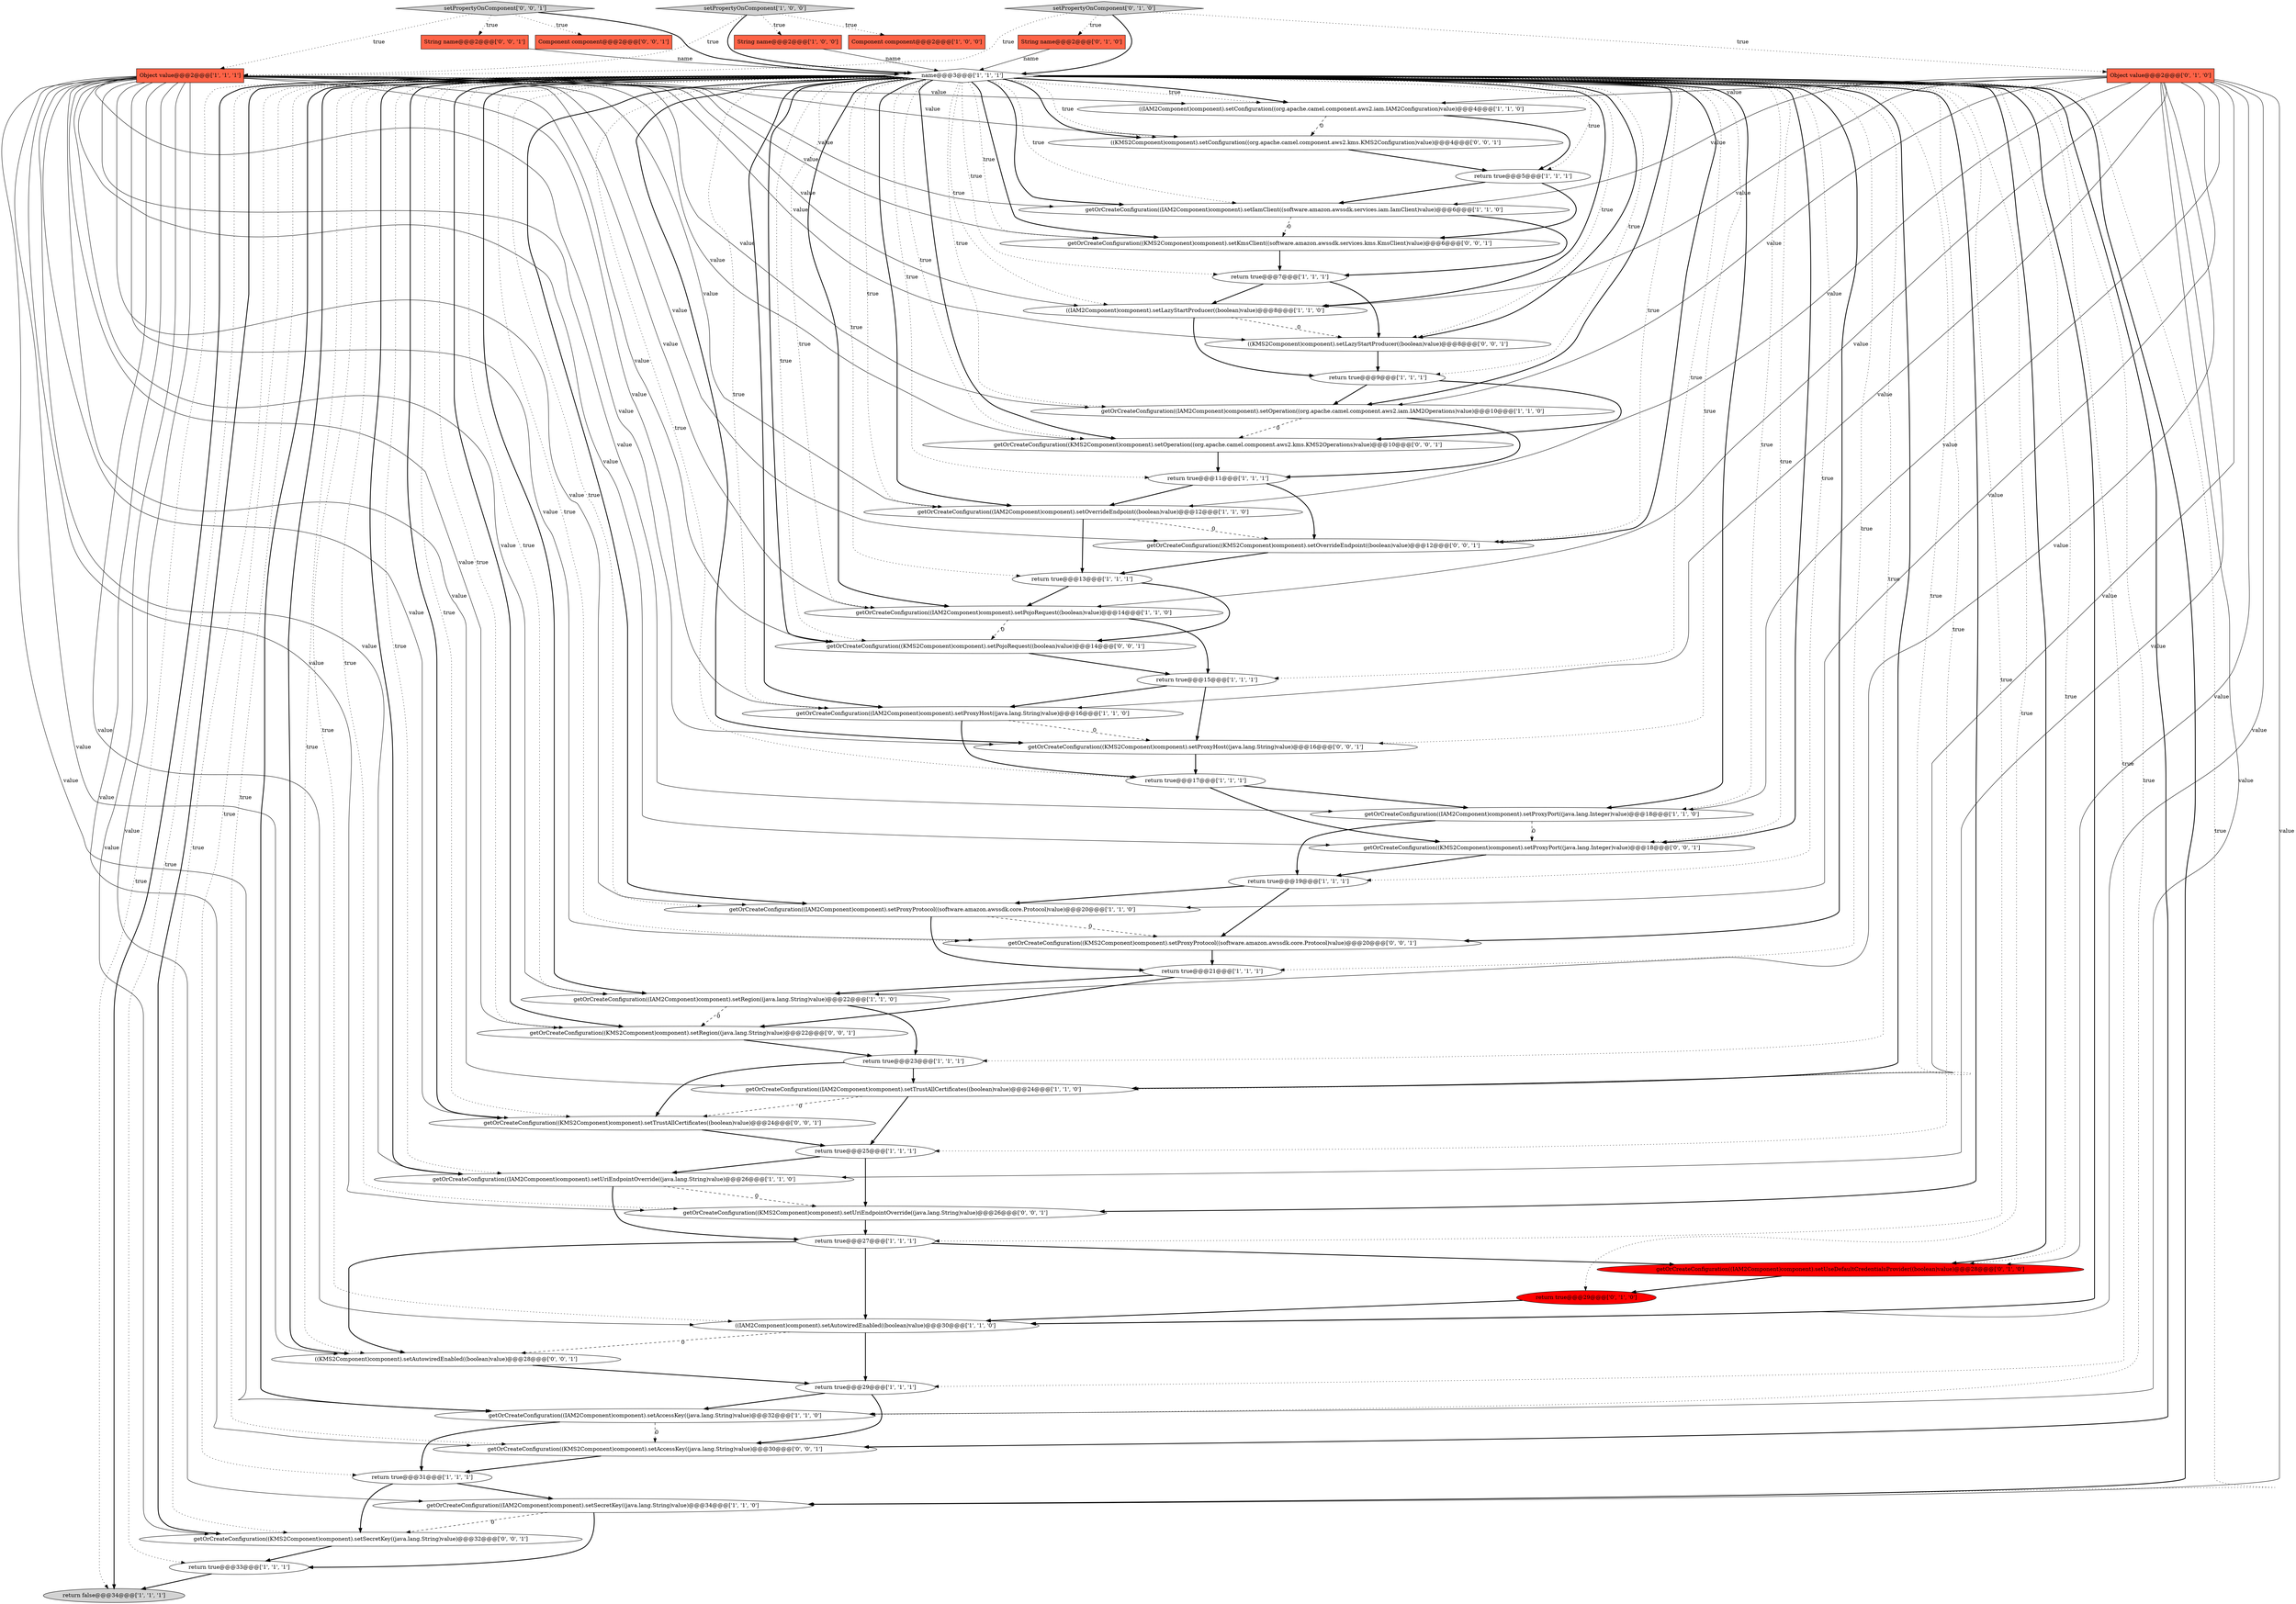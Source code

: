 digraph {
11 [style = filled, label = "name@@@3@@@['1', '1', '1']", fillcolor = white, shape = diamond image = "AAA0AAABBB1BBB"];
18 [style = filled, label = "return true@@@13@@@['1', '1', '1']", fillcolor = white, shape = ellipse image = "AAA0AAABBB1BBB"];
33 [style = filled, label = "Object value@@@2@@@['1', '1', '1']", fillcolor = tomato, shape = box image = "AAA0AAABBB1BBB"];
8 [style = filled, label = "getOrCreateConfiguration((IAM2Component)component).setPojoRequest((boolean)value)@@@14@@@['1', '1', '0']", fillcolor = white, shape = ellipse image = "AAA0AAABBB1BBB"];
38 [style = filled, label = "setPropertyOnComponent['0', '1', '0']", fillcolor = lightgray, shape = diamond image = "AAA0AAABBB2BBB"];
37 [style = filled, label = "String name@@@2@@@['0', '1', '0']", fillcolor = tomato, shape = box image = "AAA0AAABBB2BBB"];
1 [style = filled, label = "return true@@@11@@@['1', '1', '1']", fillcolor = white, shape = ellipse image = "AAA0AAABBB1BBB"];
6 [style = filled, label = "return true@@@33@@@['1', '1', '1']", fillcolor = white, shape = ellipse image = "AAA0AAABBB1BBB"];
34 [style = filled, label = "((IAM2Component)component).setConfiguration((org.apache.camel.component.aws2.iam.IAM2Configuration)value)@@@4@@@['1', '1', '0']", fillcolor = white, shape = ellipse image = "AAA0AAABBB1BBB"];
52 [style = filled, label = "getOrCreateConfiguration((KMS2Component)component).setRegion((java.lang.String)value)@@@22@@@['0', '0', '1']", fillcolor = white, shape = ellipse image = "AAA0AAABBB3BBB"];
16 [style = filled, label = "return true@@@29@@@['1', '1', '1']", fillcolor = white, shape = ellipse image = "AAA0AAABBB1BBB"];
19 [style = filled, label = "Component component@@@2@@@['1', '0', '0']", fillcolor = tomato, shape = box image = "AAA0AAABBB1BBB"];
47 [style = filled, label = "Component component@@@2@@@['0', '0', '1']", fillcolor = tomato, shape = box image = "AAA0AAABBB3BBB"];
22 [style = filled, label = "return true@@@9@@@['1', '1', '1']", fillcolor = white, shape = ellipse image = "AAA0AAABBB1BBB"];
42 [style = filled, label = "getOrCreateConfiguration((KMS2Component)component).setProxyProtocol((software.amazon.awssdk.core.Protocol)value)@@@20@@@['0', '0', '1']", fillcolor = white, shape = ellipse image = "AAA0AAABBB3BBB"];
35 [style = filled, label = "getOrCreateConfiguration((IAM2Component)component).setOperation((org.apache.camel.component.aws2.iam.IAM2Operations)value)@@@10@@@['1', '1', '0']", fillcolor = white, shape = ellipse image = "AAA0AAABBB1BBB"];
36 [style = filled, label = "getOrCreateConfiguration((IAM2Component)component).setUseDefaultCredentialsProvider((boolean)value)@@@28@@@['0', '1', '0']", fillcolor = red, shape = ellipse image = "AAA1AAABBB2BBB"];
49 [style = filled, label = "((KMS2Component)component).setConfiguration((org.apache.camel.component.aws2.kms.KMS2Configuration)value)@@@4@@@['0', '0', '1']", fillcolor = white, shape = ellipse image = "AAA0AAABBB3BBB"];
12 [style = filled, label = "return true@@@5@@@['1', '1', '1']", fillcolor = white, shape = ellipse image = "AAA0AAABBB1BBB"];
3 [style = filled, label = "getOrCreateConfiguration((IAM2Component)component).setIamClient((software.amazon.awssdk.services.iam.IamClient)value)@@@6@@@['1', '1', '0']", fillcolor = white, shape = ellipse image = "AAA0AAABBB1BBB"];
17 [style = filled, label = "return true@@@31@@@['1', '1', '1']", fillcolor = white, shape = ellipse image = "AAA0AAABBB1BBB"];
41 [style = filled, label = "getOrCreateConfiguration((KMS2Component)component).setOverrideEndpoint((boolean)value)@@@12@@@['0', '0', '1']", fillcolor = white, shape = ellipse image = "AAA0AAABBB3BBB"];
9 [style = filled, label = "((IAM2Component)component).setAutowiredEnabled((boolean)value)@@@30@@@['1', '1', '0']", fillcolor = white, shape = ellipse image = "AAA0AAABBB1BBB"];
5 [style = filled, label = "getOrCreateConfiguration((IAM2Component)component).setOverrideEndpoint((boolean)value)@@@12@@@['1', '1', '0']", fillcolor = white, shape = ellipse image = "AAA0AAABBB1BBB"];
28 [style = filled, label = "getOrCreateConfiguration((IAM2Component)component).setAccessKey((java.lang.String)value)@@@32@@@['1', '1', '0']", fillcolor = white, shape = ellipse image = "AAA0AAABBB1BBB"];
20 [style = filled, label = "getOrCreateConfiguration((IAM2Component)component).setProxyHost((java.lang.String)value)@@@16@@@['1', '1', '0']", fillcolor = white, shape = ellipse image = "AAA0AAABBB1BBB"];
43 [style = filled, label = "getOrCreateConfiguration((KMS2Component)component).setKmsClient((software.amazon.awssdk.services.kms.KmsClient)value)@@@6@@@['0', '0', '1']", fillcolor = white, shape = ellipse image = "AAA0AAABBB3BBB"];
25 [style = filled, label = "return true@@@21@@@['1', '1', '1']", fillcolor = white, shape = ellipse image = "AAA0AAABBB1BBB"];
30 [style = filled, label = "getOrCreateConfiguration((IAM2Component)component).setSecretKey((java.lang.String)value)@@@34@@@['1', '1', '0']", fillcolor = white, shape = ellipse image = "AAA0AAABBB1BBB"];
50 [style = filled, label = "getOrCreateConfiguration((KMS2Component)component).setTrustAllCertificates((boolean)value)@@@24@@@['0', '0', '1']", fillcolor = white, shape = ellipse image = "AAA0AAABBB3BBB"];
58 [style = filled, label = "getOrCreateConfiguration((KMS2Component)component).setPojoRequest((boolean)value)@@@14@@@['0', '0', '1']", fillcolor = white, shape = ellipse image = "AAA0AAABBB3BBB"];
23 [style = filled, label = "getOrCreateConfiguration((IAM2Component)component).setProxyPort((java.lang.Integer)value)@@@18@@@['1', '1', '0']", fillcolor = white, shape = ellipse image = "AAA0AAABBB1BBB"];
54 [style = filled, label = "getOrCreateConfiguration((KMS2Component)component).setProxyPort((java.lang.Integer)value)@@@18@@@['0', '0', '1']", fillcolor = white, shape = ellipse image = "AAA0AAABBB3BBB"];
55 [style = filled, label = "((KMS2Component)component).setAutowiredEnabled((boolean)value)@@@28@@@['0', '0', '1']", fillcolor = white, shape = ellipse image = "AAA0AAABBB3BBB"];
57 [style = filled, label = "setPropertyOnComponent['0', '0', '1']", fillcolor = lightgray, shape = diamond image = "AAA0AAABBB3BBB"];
31 [style = filled, label = "return true@@@25@@@['1', '1', '1']", fillcolor = white, shape = ellipse image = "AAA0AAABBB1BBB"];
39 [style = filled, label = "Object value@@@2@@@['0', '1', '0']", fillcolor = tomato, shape = box image = "AAA0AAABBB2BBB"];
0 [style = filled, label = "return true@@@27@@@['1', '1', '1']", fillcolor = white, shape = ellipse image = "AAA0AAABBB1BBB"];
56 [style = filled, label = "getOrCreateConfiguration((KMS2Component)component).setProxyHost((java.lang.String)value)@@@16@@@['0', '0', '1']", fillcolor = white, shape = ellipse image = "AAA0AAABBB3BBB"];
40 [style = filled, label = "return true@@@29@@@['0', '1', '0']", fillcolor = red, shape = ellipse image = "AAA1AAABBB2BBB"];
7 [style = filled, label = "return false@@@34@@@['1', '1', '1']", fillcolor = lightgray, shape = ellipse image = "AAA0AAABBB1BBB"];
32 [style = filled, label = "getOrCreateConfiguration((IAM2Component)component).setUriEndpointOverride((java.lang.String)value)@@@26@@@['1', '1', '0']", fillcolor = white, shape = ellipse image = "AAA0AAABBB1BBB"];
45 [style = filled, label = "getOrCreateConfiguration((KMS2Component)component).setOperation((org.apache.camel.component.aws2.kms.KMS2Operations)value)@@@10@@@['0', '0', '1']", fillcolor = white, shape = ellipse image = "AAA0AAABBB3BBB"];
29 [style = filled, label = "String name@@@2@@@['1', '0', '0']", fillcolor = tomato, shape = box image = "AAA0AAABBB1BBB"];
51 [style = filled, label = "((KMS2Component)component).setLazyStartProducer((boolean)value)@@@8@@@['0', '0', '1']", fillcolor = white, shape = ellipse image = "AAA0AAABBB3BBB"];
2 [style = filled, label = "getOrCreateConfiguration((IAM2Component)component).setRegion((java.lang.String)value)@@@22@@@['1', '1', '0']", fillcolor = white, shape = ellipse image = "AAA0AAABBB1BBB"];
27 [style = filled, label = "getOrCreateConfiguration((IAM2Component)component).setProxyProtocol((software.amazon.awssdk.core.Protocol)value)@@@20@@@['1', '1', '0']", fillcolor = white, shape = ellipse image = "AAA0AAABBB1BBB"];
46 [style = filled, label = "getOrCreateConfiguration((KMS2Component)component).setSecretKey((java.lang.String)value)@@@32@@@['0', '0', '1']", fillcolor = white, shape = ellipse image = "AAA0AAABBB3BBB"];
4 [style = filled, label = "return true@@@19@@@['1', '1', '1']", fillcolor = white, shape = ellipse image = "AAA0AAABBB1BBB"];
14 [style = filled, label = "((IAM2Component)component).setLazyStartProducer((boolean)value)@@@8@@@['1', '1', '0']", fillcolor = white, shape = ellipse image = "AAA0AAABBB1BBB"];
48 [style = filled, label = "getOrCreateConfiguration((KMS2Component)component).setAccessKey((java.lang.String)value)@@@30@@@['0', '0', '1']", fillcolor = white, shape = ellipse image = "AAA0AAABBB3BBB"];
26 [style = filled, label = "return true@@@15@@@['1', '1', '1']", fillcolor = white, shape = ellipse image = "AAA0AAABBB1BBB"];
10 [style = filled, label = "return true@@@17@@@['1', '1', '1']", fillcolor = white, shape = ellipse image = "AAA0AAABBB1BBB"];
13 [style = filled, label = "setPropertyOnComponent['1', '0', '0']", fillcolor = lightgray, shape = diamond image = "AAA0AAABBB1BBB"];
15 [style = filled, label = "return true@@@7@@@['1', '1', '1']", fillcolor = white, shape = ellipse image = "AAA0AAABBB1BBB"];
44 [style = filled, label = "String name@@@2@@@['0', '0', '1']", fillcolor = tomato, shape = box image = "AAA0AAABBB3BBB"];
21 [style = filled, label = "getOrCreateConfiguration((IAM2Component)component).setTrustAllCertificates((boolean)value)@@@24@@@['1', '1', '0']", fillcolor = white, shape = ellipse image = "AAA0AAABBB1BBB"];
53 [style = filled, label = "getOrCreateConfiguration((KMS2Component)component).setUriEndpointOverride((java.lang.String)value)@@@26@@@['0', '0', '1']", fillcolor = white, shape = ellipse image = "AAA0AAABBB3BBB"];
24 [style = filled, label = "return true@@@23@@@['1', '1', '1']", fillcolor = white, shape = ellipse image = "AAA0AAABBB1BBB"];
1->5 [style = bold, label=""];
11->52 [style = dotted, label="true"];
21->50 [style = dashed, label="0"];
33->20 [style = solid, label="value"];
11->41 [style = dotted, label="true"];
25->52 [style = bold, label=""];
11->14 [style = bold, label=""];
11->51 [style = dotted, label="true"];
20->56 [style = dashed, label="0"];
11->1 [style = dotted, label="true"];
32->0 [style = bold, label=""];
10->54 [style = bold, label=""];
11->12 [style = dotted, label="true"];
38->39 [style = dotted, label="true"];
11->40 [style = dotted, label="true"];
33->56 [style = solid, label="value"];
33->3 [style = solid, label="value"];
11->46 [style = bold, label=""];
30->6 [style = bold, label=""];
11->9 [style = bold, label=""];
11->36 [style = bold, label=""];
26->56 [style = bold, label=""];
9->16 [style = bold, label=""];
33->14 [style = solid, label="value"];
33->50 [style = solid, label="value"];
52->24 [style = bold, label=""];
39->23 [style = solid, label="value"];
11->34 [style = dotted, label="true"];
11->2 [style = dotted, label="true"];
11->31 [style = dotted, label="true"];
21->31 [style = bold, label=""];
57->44 [style = dotted, label="true"];
24->21 [style = bold, label=""];
29->11 [style = solid, label="name"];
11->43 [style = dotted, label="true"];
11->0 [style = dotted, label="true"];
11->28 [style = dotted, label="true"];
11->8 [style = dotted, label="true"];
2->24 [style = bold, label=""];
11->15 [style = dotted, label="true"];
27->25 [style = bold, label=""];
39->21 [style = solid, label="value"];
5->41 [style = dashed, label="0"];
11->36 [style = dotted, label="true"];
38->33 [style = dotted, label="true"];
33->8 [style = solid, label="value"];
11->46 [style = dotted, label="true"];
33->52 [style = solid, label="value"];
11->7 [style = dotted, label="true"];
11->28 [style = bold, label=""];
39->30 [style = solid, label="value"];
49->12 [style = bold, label=""];
11->51 [style = bold, label=""];
1->41 [style = bold, label=""];
33->5 [style = solid, label="value"];
11->56 [style = bold, label=""];
11->48 [style = bold, label=""];
38->11 [style = bold, label=""];
11->10 [style = dotted, label="true"];
30->46 [style = dashed, label="0"];
46->6 [style = bold, label=""];
57->33 [style = dotted, label="true"];
11->54 [style = dotted, label="true"];
11->14 [style = dotted, label="true"];
14->22 [style = bold, label=""];
13->19 [style = dotted, label="true"];
39->8 [style = solid, label="value"];
11->35 [style = dotted, label="true"];
11->5 [style = dotted, label="true"];
11->43 [style = bold, label=""];
33->35 [style = solid, label="value"];
57->47 [style = dotted, label="true"];
48->17 [style = bold, label=""];
13->11 [style = bold, label=""];
39->27 [style = solid, label="value"];
25->2 [style = bold, label=""];
11->26 [style = dotted, label="true"];
0->36 [style = bold, label=""];
56->10 [style = bold, label=""];
45->1 [style = bold, label=""];
50->31 [style = bold, label=""];
13->29 [style = dotted, label="true"];
31->53 [style = bold, label=""];
44->11 [style = solid, label="name"];
33->51 [style = solid, label="value"];
11->16 [style = dotted, label="true"];
11->8 [style = bold, label=""];
39->5 [style = solid, label="value"];
6->7 [style = bold, label=""];
33->9 [style = solid, label="value"];
39->3 [style = solid, label="value"];
11->58 [style = bold, label=""];
11->30 [style = bold, label=""];
34->49 [style = dashed, label="0"];
11->24 [style = dotted, label="true"];
26->20 [style = bold, label=""];
33->46 [style = solid, label="value"];
38->37 [style = dotted, label="true"];
9->55 [style = dashed, label="0"];
17->46 [style = bold, label=""];
36->40 [style = bold, label=""];
22->45 [style = bold, label=""];
33->54 [style = solid, label="value"];
11->30 [style = dotted, label="true"];
15->14 [style = bold, label=""];
42->25 [style = bold, label=""];
31->32 [style = bold, label=""];
33->21 [style = solid, label="value"];
11->21 [style = bold, label=""];
11->17 [style = dotted, label="true"];
11->9 [style = dotted, label="true"];
11->32 [style = bold, label=""];
40->9 [style = bold, label=""];
5->18 [style = bold, label=""];
32->53 [style = dashed, label="0"];
11->4 [style = dotted, label="true"];
39->14 [style = solid, label="value"];
33->45 [style = solid, label="value"];
27->42 [style = dashed, label="0"];
33->58 [style = solid, label="value"];
33->55 [style = solid, label="value"];
11->49 [style = dotted, label="true"];
35->45 [style = dashed, label="0"];
57->11 [style = bold, label=""];
11->41 [style = bold, label=""];
11->20 [style = dotted, label="true"];
11->5 [style = bold, label=""];
39->20 [style = solid, label="value"];
11->27 [style = dotted, label="true"];
39->32 [style = solid, label="value"];
13->33 [style = dotted, label="true"];
35->1 [style = bold, label=""];
18->58 [style = bold, label=""];
11->3 [style = bold, label=""];
33->34 [style = solid, label="value"];
11->6 [style = dotted, label="true"];
10->23 [style = bold, label=""];
33->43 [style = solid, label="value"];
16->48 [style = bold, label=""];
28->17 [style = bold, label=""];
11->50 [style = bold, label=""];
12->3 [style = bold, label=""];
18->8 [style = bold, label=""];
11->55 [style = bold, label=""];
58->26 [style = bold, label=""];
12->43 [style = bold, label=""];
55->16 [style = bold, label=""];
33->32 [style = solid, label="value"];
11->3 [style = dotted, label="true"];
22->35 [style = bold, label=""];
33->41 [style = solid, label="value"];
11->49 [style = bold, label=""];
41->18 [style = bold, label=""];
33->28 [style = solid, label="value"];
11->54 [style = bold, label=""];
24->50 [style = bold, label=""];
53->0 [style = bold, label=""];
11->53 [style = dotted, label="true"];
11->32 [style = dotted, label="true"];
11->56 [style = dotted, label="true"];
11->20 [style = bold, label=""];
0->9 [style = bold, label=""];
39->34 [style = solid, label="value"];
11->23 [style = dotted, label="true"];
39->28 [style = solid, label="value"];
11->55 [style = dotted, label="true"];
33->53 [style = solid, label="value"];
23->4 [style = bold, label=""];
11->45 [style = bold, label=""];
4->42 [style = bold, label=""];
14->51 [style = dashed, label="0"];
11->48 [style = dotted, label="true"];
3->15 [style = bold, label=""];
11->45 [style = dotted, label="true"];
17->30 [style = bold, label=""];
11->52 [style = bold, label=""];
11->42 [style = bold, label=""];
8->58 [style = dashed, label="0"];
37->11 [style = solid, label="name"];
39->2 [style = solid, label="value"];
11->18 [style = dotted, label="true"];
34->12 [style = bold, label=""];
54->4 [style = bold, label=""];
11->22 [style = dotted, label="true"];
2->52 [style = dashed, label="0"];
39->35 [style = solid, label="value"];
11->42 [style = dotted, label="true"];
11->35 [style = bold, label=""];
33->49 [style = solid, label="value"];
33->48 [style = solid, label="value"];
11->2 [style = bold, label=""];
11->50 [style = dotted, label="true"];
39->36 [style = solid, label="value"];
20->10 [style = bold, label=""];
11->53 [style = bold, label=""];
23->54 [style = dashed, label="0"];
33->2 [style = solid, label="value"];
11->25 [style = dotted, label="true"];
11->34 [style = bold, label=""];
16->28 [style = bold, label=""];
28->48 [style = dashed, label="0"];
33->42 [style = solid, label="value"];
43->15 [style = bold, label=""];
39->9 [style = solid, label="value"];
51->22 [style = bold, label=""];
0->55 [style = bold, label=""];
3->43 [style = dashed, label="0"];
4->27 [style = bold, label=""];
33->23 [style = solid, label="value"];
33->30 [style = solid, label="value"];
11->58 [style = dotted, label="true"];
11->21 [style = dotted, label="true"];
33->27 [style = solid, label="value"];
11->23 [style = bold, label=""];
11->7 [style = bold, label=""];
11->27 [style = bold, label=""];
8->26 [style = bold, label=""];
15->51 [style = bold, label=""];
}
